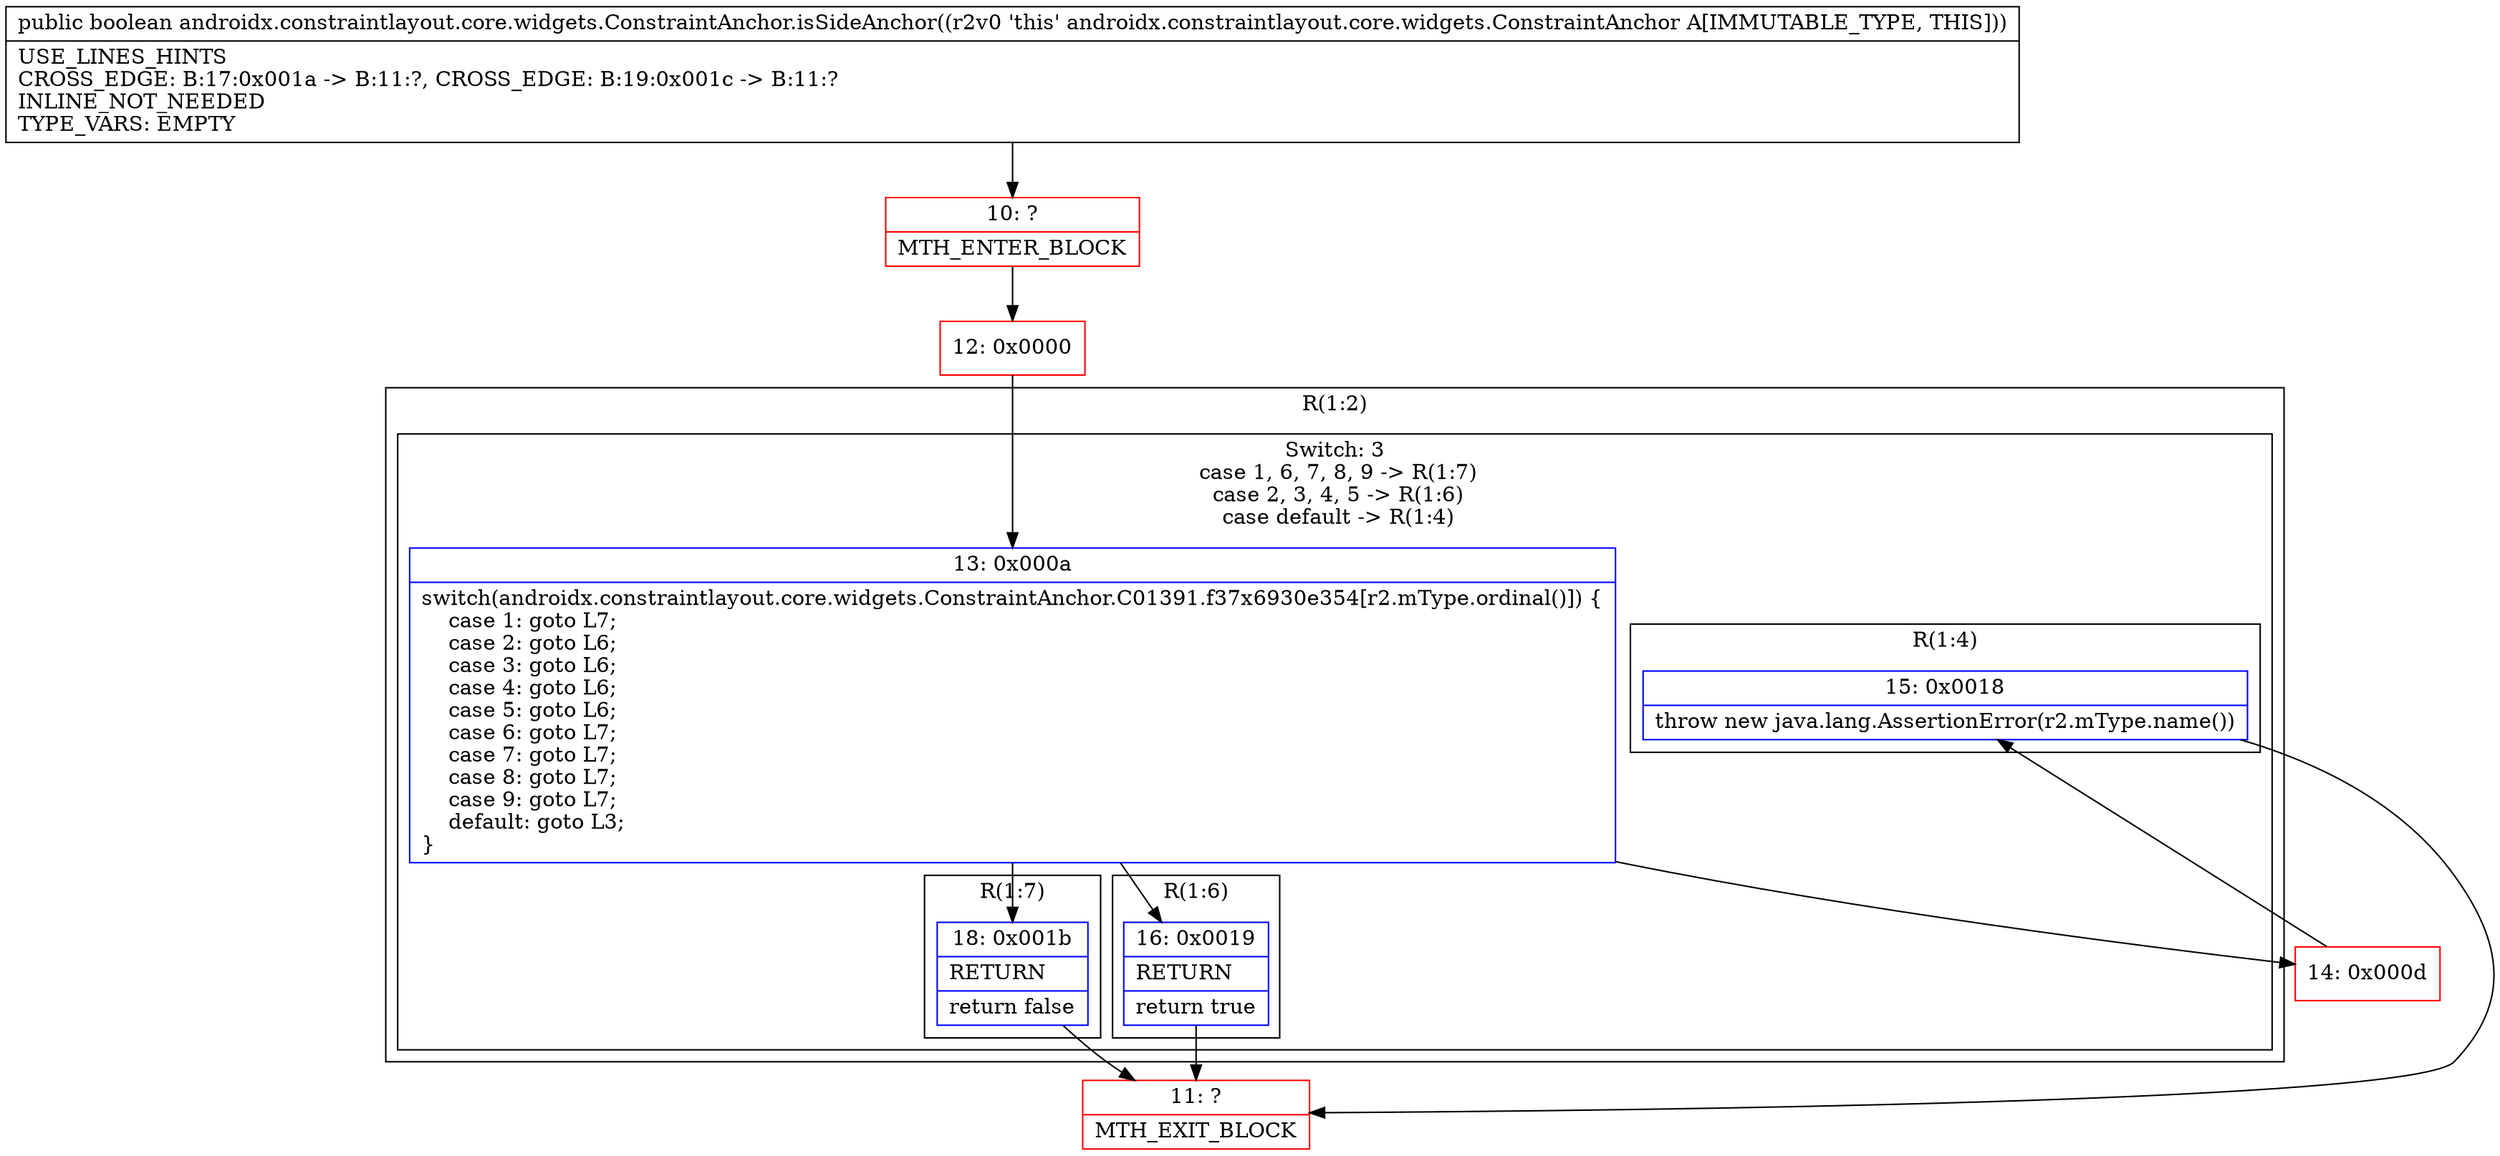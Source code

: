 digraph "CFG forandroidx.constraintlayout.core.widgets.ConstraintAnchor.isSideAnchor()Z" {
subgraph cluster_Region_11304882 {
label = "R(1:2)";
node [shape=record,color=blue];
subgraph cluster_SwitchRegion_187627716 {
label = "Switch: 3
 case 1, 6, 7, 8, 9 -> R(1:7)
 case 2, 3, 4, 5 -> R(1:6)
 case default -> R(1:4)";
node [shape=record,color=blue];
Node_13 [shape=record,label="{13\:\ 0x000a|switch(androidx.constraintlayout.core.widgets.ConstraintAnchor.C01391.f37x6930e354[r2.mType.ordinal()]) \{\l    case 1: goto L7;\l    case 2: goto L6;\l    case 3: goto L6;\l    case 4: goto L6;\l    case 5: goto L6;\l    case 6: goto L7;\l    case 7: goto L7;\l    case 8: goto L7;\l    case 9: goto L7;\l    default: goto L3;\l\}\l}"];
subgraph cluster_Region_1523825973 {
label = "R(1:7)";
node [shape=record,color=blue];
Node_18 [shape=record,label="{18\:\ 0x001b|RETURN\l|return false\l}"];
}
subgraph cluster_Region_1038868007 {
label = "R(1:6)";
node [shape=record,color=blue];
Node_16 [shape=record,label="{16\:\ 0x0019|RETURN\l|return true\l}"];
}
subgraph cluster_Region_1582921671 {
label = "R(1:4)";
node [shape=record,color=blue];
Node_15 [shape=record,label="{15\:\ 0x0018|throw new java.lang.AssertionError(r2.mType.name())\l}"];
}
}
}
Node_10 [shape=record,color=red,label="{10\:\ ?|MTH_ENTER_BLOCK\l}"];
Node_12 [shape=record,color=red,label="{12\:\ 0x0000}"];
Node_14 [shape=record,color=red,label="{14\:\ 0x000d}"];
Node_11 [shape=record,color=red,label="{11\:\ ?|MTH_EXIT_BLOCK\l}"];
MethodNode[shape=record,label="{public boolean androidx.constraintlayout.core.widgets.ConstraintAnchor.isSideAnchor((r2v0 'this' androidx.constraintlayout.core.widgets.ConstraintAnchor A[IMMUTABLE_TYPE, THIS]))  | USE_LINES_HINTS\lCROSS_EDGE: B:17:0x001a \-\> B:11:?, CROSS_EDGE: B:19:0x001c \-\> B:11:?\lINLINE_NOT_NEEDED\lTYPE_VARS: EMPTY\l}"];
MethodNode -> Node_10;Node_13 -> Node_14;
Node_13 -> Node_16;
Node_13 -> Node_18;
Node_18 -> Node_11;
Node_16 -> Node_11;
Node_15 -> Node_11;
Node_10 -> Node_12;
Node_12 -> Node_13;
Node_14 -> Node_15;
}

